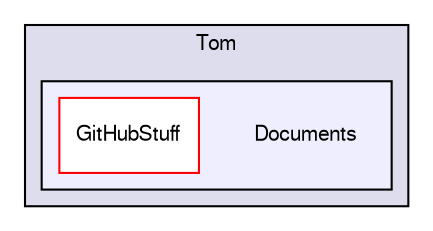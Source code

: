 digraph "Documents" {
  compound=true
  node [ fontsize="10", fontname="FreeSans"];
  edge [ labelfontsize="10", labelfontname="FreeSans"];
  subgraph clusterdir_d8aa870ec91a941ca39a1dbdb520c5a1 {
    graph [ bgcolor="#ddddee", pencolor="black", label="Tom" fontname="FreeSans", fontsize="10", URL="dir_d8aa870ec91a941ca39a1dbdb520c5a1.html"]
  subgraph clusterdir_17a255cfad529e2205e09a8927253531 {
    graph [ bgcolor="#eeeeff", pencolor="black", label="" URL="dir_17a255cfad529e2205e09a8927253531.html"];
    dir_17a255cfad529e2205e09a8927253531 [shape=plaintext label="Documents"];
    dir_229dbca1ccb5730a95eb28bca8a0cc58 [shape=box label="GitHubStuff" color="red" fillcolor="white" style="filled" URL="dir_229dbca1ccb5730a95eb28bca8a0cc58.html"];
  }
  }
}
